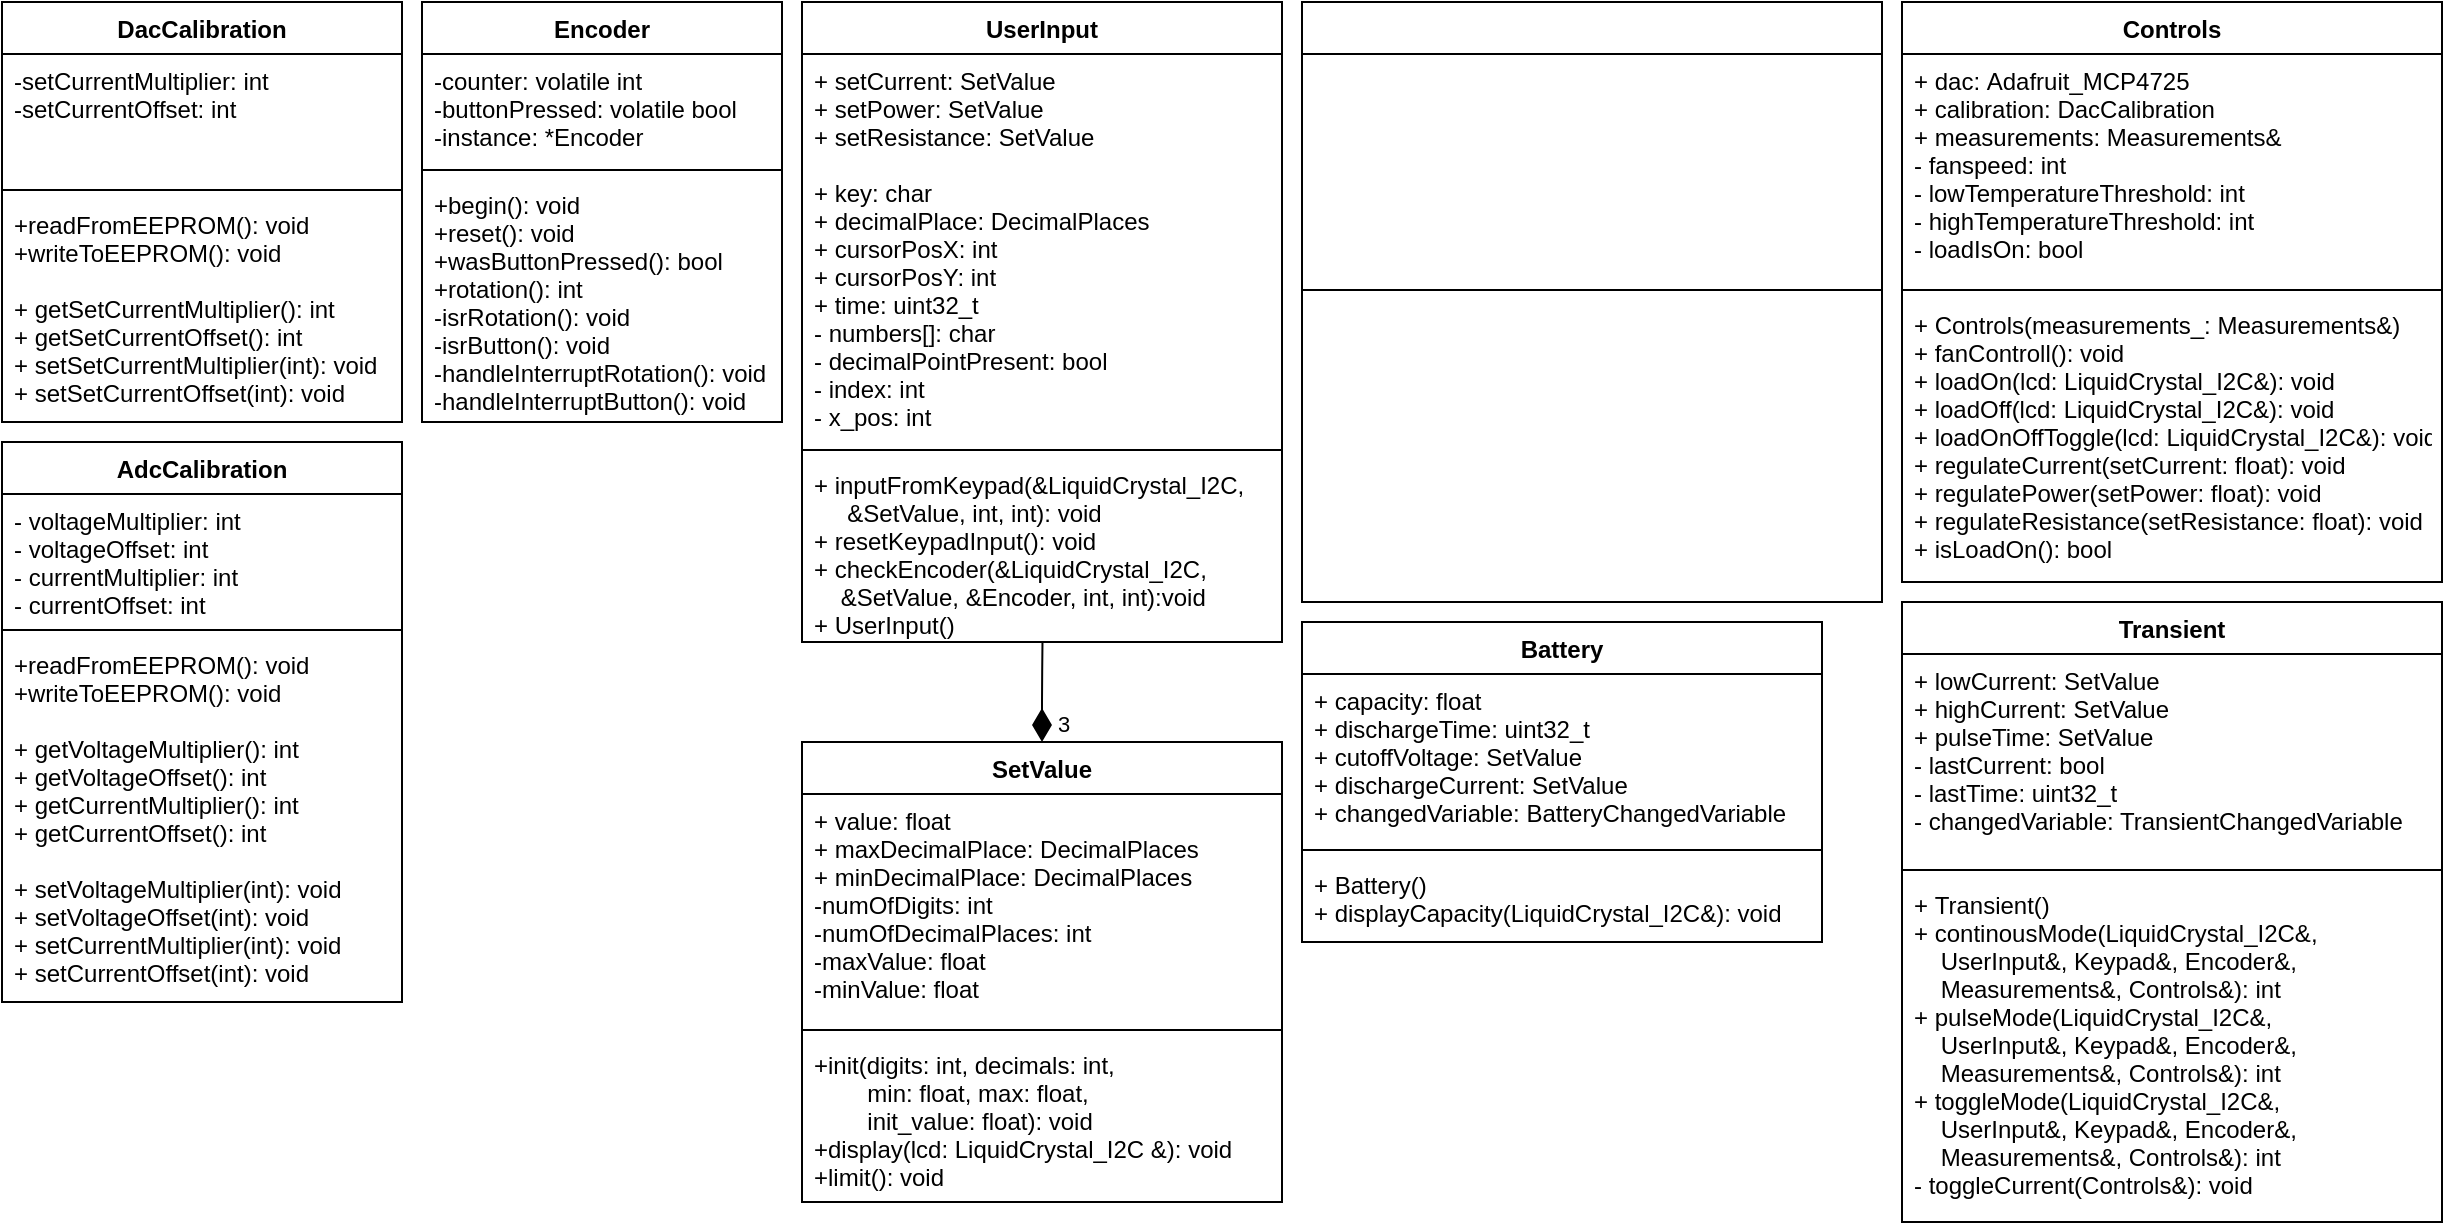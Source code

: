 <mxfile>
    <diagram id="M2BFBASVa4sEkwWjOiuD" name="Strona-1">
        <mxGraphModel dx="1024" dy="212" grid="1" gridSize="10" guides="1" tooltips="1" connect="1" arrows="1" fold="1" page="0" pageScale="1" pageWidth="827" pageHeight="1169" math="0" shadow="0">
            <root>
                <mxCell id="0"/>
                <mxCell id="1" parent="0"/>
                <mxCell id="3" value="DacCalibration" style="swimlane;fontStyle=1;align=center;verticalAlign=top;childLayout=stackLayout;horizontal=1;startSize=26;horizontalStack=0;resizeParent=1;resizeParentMax=0;resizeLast=0;collapsible=1;marginBottom=0;" parent="1" vertex="1">
                    <mxGeometry x="-80" y="10" width="200" height="210" as="geometry"/>
                </mxCell>
                <mxCell id="4" value="-setCurrentMultiplier: int&#10;-setCurrentOffset: int" style="text;strokeColor=none;fillColor=none;align=left;verticalAlign=top;spacingLeft=4;spacingRight=4;overflow=hidden;rotatable=0;points=[[0,0.5],[1,0.5]];portConstraint=eastwest;" parent="3" vertex="1">
                    <mxGeometry y="26" width="200" height="64" as="geometry"/>
                </mxCell>
                <mxCell id="5" value="" style="line;strokeWidth=1;fillColor=none;align=left;verticalAlign=middle;spacingTop=-1;spacingLeft=3;spacingRight=3;rotatable=0;labelPosition=right;points=[];portConstraint=eastwest;" parent="3" vertex="1">
                    <mxGeometry y="90" width="200" height="8" as="geometry"/>
                </mxCell>
                <mxCell id="6" value="+readFromEEPROM(): void&#10;+writeToEEPROM(): void&#10;&#10;+ getSetCurrentMultiplier(): int&#10;+ getSetCurrentOffset(): int&#10;+ setSetCurrentMultiplier(int): void&#10;+ setSetCurrentOffset(int): void" style="text;strokeColor=none;fillColor=none;align=left;verticalAlign=top;spacingLeft=4;spacingRight=4;overflow=hidden;rotatable=0;points=[[0,0.5],[1,0.5]];portConstraint=eastwest;" parent="3" vertex="1">
                    <mxGeometry y="98" width="200" height="112" as="geometry"/>
                </mxCell>
                <mxCell id="7" value="Encoder" style="swimlane;fontStyle=1;align=center;verticalAlign=top;childLayout=stackLayout;horizontal=1;startSize=26;horizontalStack=0;resizeParent=1;resizeParentMax=0;resizeLast=0;collapsible=1;marginBottom=0;" parent="1" vertex="1">
                    <mxGeometry x="130" y="10" width="180" height="210" as="geometry"/>
                </mxCell>
                <mxCell id="8" value="-counter: volatile int&#10;-buttonPressed: volatile bool&#10;-instance: *Encoder" style="text;strokeColor=none;fillColor=none;align=left;verticalAlign=top;spacingLeft=4;spacingRight=4;overflow=hidden;rotatable=0;points=[[0,0.5],[1,0.5]];portConstraint=eastwest;" parent="7" vertex="1">
                    <mxGeometry y="26" width="180" height="54" as="geometry"/>
                </mxCell>
                <mxCell id="9" value="" style="line;strokeWidth=1;fillColor=none;align=left;verticalAlign=middle;spacingTop=-1;spacingLeft=3;spacingRight=3;rotatable=0;labelPosition=right;points=[];portConstraint=eastwest;" parent="7" vertex="1">
                    <mxGeometry y="80" width="180" height="8" as="geometry"/>
                </mxCell>
                <mxCell id="10" value="+begin(): void&#10;+reset(): void&#10;+wasButtonPressed(): bool&#10;+rotation(): int&#10;-isrRotation(): void&#10;-isrButton(): void&#10;-handleInterruptRotation(): void&#10;-handleInterruptButton(): void" style="text;strokeColor=none;fillColor=none;align=left;verticalAlign=top;spacingLeft=4;spacingRight=4;overflow=hidden;rotatable=0;points=[[0,0.5],[1,0.5]];portConstraint=eastwest;" parent="7" vertex="1">
                    <mxGeometry y="88" width="180" height="122" as="geometry"/>
                </mxCell>
                <mxCell id="11" value="UserInput" style="swimlane;fontStyle=1;align=center;verticalAlign=top;childLayout=stackLayout;horizontal=1;startSize=26;horizontalStack=0;resizeParent=1;resizeParentMax=0;resizeLast=0;collapsible=1;marginBottom=0;" parent="1" vertex="1">
                    <mxGeometry x="320" y="10" width="240" height="320" as="geometry"/>
                </mxCell>
                <mxCell id="12" value="+ setCurrent: SetValue&#10;+ setPower: SetValue&#10;+ setResistance: SetValue&#10;&#10;+ key: char&#10;+ decimalPlace: DecimalPlaces&#10;+ cursorPosX: int&#10;+ cursorPosY: int&#10;+ time: uint32_t&#10;- numbers[]: char&#10;- decimalPointPresent: bool&#10;- index: int&#10;- x_pos: int" style="text;strokeColor=none;fillColor=none;align=left;verticalAlign=top;spacingLeft=4;spacingRight=4;overflow=hidden;rotatable=0;points=[[0,0.5],[1,0.5]];portConstraint=eastwest;" parent="11" vertex="1">
                    <mxGeometry y="26" width="240" height="194" as="geometry"/>
                </mxCell>
                <mxCell id="13" value="" style="line;strokeWidth=1;fillColor=none;align=left;verticalAlign=middle;spacingTop=-1;spacingLeft=3;spacingRight=3;rotatable=0;labelPosition=right;points=[];portConstraint=eastwest;" parent="11" vertex="1">
                    <mxGeometry y="220" width="240" height="8" as="geometry"/>
                </mxCell>
                <mxCell id="14" value="+ inputFromKeypad(&amp;LiquidCrystal_I2C,&#10;     &amp;SetValue, int, int): void&#10;+ resetKeypadInput(): void&#10;+ checkEncoder(&amp;LiquidCrystal_I2C,&#10;    &amp;SetValue, &amp;Encoder, int, int):void&#10;+ UserInput()" style="text;strokeColor=none;fillColor=none;align=left;verticalAlign=top;spacingLeft=4;spacingRight=4;overflow=hidden;rotatable=0;points=[[0,0.5],[1,0.5]];portConstraint=eastwest;" parent="11" vertex="1">
                    <mxGeometry y="228" width="240" height="92" as="geometry"/>
                </mxCell>
                <mxCell id="21" value="Measurements" style="swimlane;fontStyle=1;align=center;verticalAlign=top;childLayout=stackLayout;horizontal=1;startSize=26;horizontalStack=0;resizeParent=1;resizeParentMax=0;resizeLast=0;collapsible=1;marginBottom=0;fontColor=#FFFFFF;" parent="1" vertex="1">
                    <mxGeometry x="570" y="10" width="290" height="300" as="geometry"/>
                </mxCell>
                <mxCell id="22" value="+ voltage: float&#10;+ current: float&#10;+ power: float&#10;+ temperature: int&#10;+ calibration: AdcCalibration&#10;+ adc: Adafruit_ADS1115&#10;+ timer: MCP79410_Timer" style="text;strokeColor=none;fillColor=none;align=left;verticalAlign=top;spacingLeft=4;spacingRight=4;overflow=hidden;rotatable=0;points=[[0,0.5],[1,0.5]];portConstraint=eastwest;fontColor=#FFFFFF;" parent="21" vertex="1">
                    <mxGeometry y="26" width="290" height="114" as="geometry"/>
                </mxCell>
                <mxCell id="23" value="" style="line;strokeWidth=1;fillColor=none;align=left;verticalAlign=middle;spacingTop=-1;spacingLeft=3;spacingRight=3;rotatable=0;labelPosition=right;points=[];portConstraint=eastwest;fontColor=#990000;" parent="21" vertex="1">
                    <mxGeometry y="140" width="290" height="8" as="geometry"/>
                </mxCell>
                <mxCell id="24" value="+ Measurements()&#10;+ update(): void&#10;+ displayMeasurements(lcd: LiquidCrystal_I2C&amp;,&#10;    loadIsOn: bool);&#10;+ measureVoltage(): float&#10;+ measureCurrent(): float&#10;+ measureTemperature(): int&#10;- display(lcd: LiquidCrystal_I2C&amp;, value: float, &#10;    numOfDigits: int, numOfDecimalPlaces: int): void&#10;- noLessThanZero(value: float&amp;): void" style="text;strokeColor=none;fillColor=none;align=left;verticalAlign=top;spacingLeft=4;spacingRight=4;overflow=hidden;rotatable=0;points=[[0,0.5],[1,0.5]];portConstraint=eastwest;fontColor=#FFFFFF;" parent="21" vertex="1">
                    <mxGeometry y="148" width="290" height="152" as="geometry"/>
                </mxCell>
                <mxCell id="27" value="SetValue" style="swimlane;fontStyle=1;align=center;verticalAlign=top;childLayout=stackLayout;horizontal=1;startSize=26;horizontalStack=0;resizeParent=1;resizeParentMax=0;resizeLast=0;collapsible=1;marginBottom=0;" parent="1" vertex="1">
                    <mxGeometry x="320" y="380" width="240" height="230" as="geometry"/>
                </mxCell>
                <mxCell id="28" value="+ value: float&#10;+ maxDecimalPlace: DecimalPlaces&#10;+ minDecimalPlace: DecimalPlaces&#10;-numOfDigits: int&#10;-numOfDecimalPlaces: int&#10;-maxValue: float&#10;-minValue: float" style="text;strokeColor=none;fillColor=none;align=left;verticalAlign=top;spacingLeft=4;spacingRight=4;overflow=hidden;rotatable=0;points=[[0,0.5],[1,0.5]];portConstraint=eastwest;" parent="27" vertex="1">
                    <mxGeometry y="26" width="240" height="114" as="geometry"/>
                </mxCell>
                <mxCell id="29" value="" style="line;strokeWidth=1;fillColor=none;align=left;verticalAlign=middle;spacingTop=-1;spacingLeft=3;spacingRight=3;rotatable=0;labelPosition=right;points=[];portConstraint=eastwest;" parent="27" vertex="1">
                    <mxGeometry y="140" width="240" height="8" as="geometry"/>
                </mxCell>
                <mxCell id="30" value="+init(digits: int, decimals: int,&#10;        min: float, max: float, &#10;        init_value: float): void&#10;+display(lcd: LiquidCrystal_I2C &amp;): void&#10;+limit(): void&#10;" style="text;strokeColor=none;fillColor=none;align=left;verticalAlign=top;spacingLeft=4;spacingRight=4;overflow=hidden;rotatable=0;points=[[0,0.5],[1,0.5]];portConstraint=eastwest;" parent="27" vertex="1">
                    <mxGeometry y="148" width="240" height="82" as="geometry"/>
                </mxCell>
                <mxCell id="32" value="3" style="endArrow=none;html=1;endSize=12;startArrow=diamondThin;startSize=14;startFill=1;edgeStyle=orthogonalEdgeStyle;align=left;verticalAlign=bottom;strokeColor=default;endFill=0;entryX=0.501;entryY=1.001;entryDx=0;entryDy=0;entryPerimeter=0;" parent="1" source="27" target="14" edge="1">
                    <mxGeometry x="-1" y="-6" relative="1" as="geometry">
                        <mxPoint x="640" y="220" as="sourcePoint"/>
                        <mxPoint x="439" y="350" as="targetPoint"/>
                        <mxPoint as="offset"/>
                        <Array as="points"/>
                    </mxGeometry>
                </mxCell>
                <mxCell id="33" value="AdcCalibration" style="swimlane;fontStyle=1;align=center;verticalAlign=top;childLayout=stackLayout;horizontal=1;startSize=26;horizontalStack=0;resizeParent=1;resizeParentMax=0;resizeLast=0;collapsible=1;marginBottom=0;" parent="1" vertex="1">
                    <mxGeometry x="-80" y="230" width="200" height="280" as="geometry"/>
                </mxCell>
                <mxCell id="34" value="- voltageMultiplier: int&#10;- voltageOffset: int&#10;- currentMultiplier: int&#10;- currentOffset: int" style="text;strokeColor=none;fillColor=none;align=left;verticalAlign=top;spacingLeft=4;spacingRight=4;overflow=hidden;rotatable=0;points=[[0,0.5],[1,0.5]];portConstraint=eastwest;" parent="33" vertex="1">
                    <mxGeometry y="26" width="200" height="64" as="geometry"/>
                </mxCell>
                <mxCell id="35" value="" style="line;strokeWidth=1;fillColor=none;align=left;verticalAlign=middle;spacingTop=-1;spacingLeft=3;spacingRight=3;rotatable=0;labelPosition=right;points=[];portConstraint=eastwest;" parent="33" vertex="1">
                    <mxGeometry y="90" width="200" height="8" as="geometry"/>
                </mxCell>
                <mxCell id="36" value="+readFromEEPROM(): void&#10;+writeToEEPROM(): void&#10;&#10;+ getVoltageMultiplier(): int&#10;+ getVoltageOffset(): int&#10;+ getCurrentMultiplier(): int&#10;+ getCurrentOffset(): int&#10;&#10;+ setVoltageMultiplier(int): void&#10;+ setVoltageOffset(int): void&#10;+ setCurrentMultiplier(int): void&#10;+ setCurrentOffset(int): void" style="text;strokeColor=none;fillColor=none;align=left;verticalAlign=top;spacingLeft=4;spacingRight=4;overflow=hidden;rotatable=0;points=[[0,0.5],[1,0.5]];portConstraint=eastwest;" parent="33" vertex="1">
                    <mxGeometry y="98" width="200" height="182" as="geometry"/>
                </mxCell>
                <mxCell id="37" value="Battery" style="swimlane;fontStyle=1;align=center;verticalAlign=top;childLayout=stackLayout;horizontal=1;startSize=26;horizontalStack=0;resizeParent=1;resizeParentMax=0;resizeLast=0;collapsible=1;marginBottom=0;" parent="1" vertex="1">
                    <mxGeometry x="570" y="320" width="260" height="160" as="geometry"/>
                </mxCell>
                <mxCell id="38" value="+ capacity: float&#10;+ dischargeTime: uint32_t&#10;+ cutoffVoltage: SetValue&#10;+ dischargeCurrent: SetValue&#10;+ changedVariable: BatteryChangedVariable" style="text;strokeColor=none;fillColor=none;align=left;verticalAlign=top;spacingLeft=4;spacingRight=4;overflow=hidden;rotatable=0;points=[[0,0.5],[1,0.5]];portConstraint=eastwest;" parent="37" vertex="1">
                    <mxGeometry y="26" width="260" height="84" as="geometry"/>
                </mxCell>
                <mxCell id="39" value="" style="line;strokeWidth=1;fillColor=none;align=left;verticalAlign=middle;spacingTop=-1;spacingLeft=3;spacingRight=3;rotatable=0;labelPosition=right;points=[];portConstraint=eastwest;" parent="37" vertex="1">
                    <mxGeometry y="110" width="260" height="8" as="geometry"/>
                </mxCell>
                <mxCell id="40" value="+ Battery()&#10;+ displayCapacity(LiquidCrystal_I2C&amp;): void" style="text;strokeColor=none;fillColor=none;align=left;verticalAlign=top;spacingLeft=4;spacingRight=4;overflow=hidden;rotatable=0;points=[[0,0.5],[1,0.5]];portConstraint=eastwest;" parent="37" vertex="1">
                    <mxGeometry y="118" width="260" height="42" as="geometry"/>
                </mxCell>
                <mxCell id="41" value="Controls" style="swimlane;fontStyle=1;align=center;verticalAlign=top;childLayout=stackLayout;horizontal=1;startSize=26;horizontalStack=0;resizeParent=1;resizeParentMax=0;resizeLast=0;collapsible=1;marginBottom=0;" parent="1" vertex="1">
                    <mxGeometry x="870" y="10" width="270" height="290" as="geometry"/>
                </mxCell>
                <mxCell id="42" value="+ dac: Adafruit_MCP4725&#10;+ calibration: DacCalibration&#10;+ measurements: Measurements&amp;&#10;- fanspeed: int&#10;- lowTemperatureThreshold: int&#10;- highTemperatureThreshold: int&#10;- loadIsOn: bool" style="text;strokeColor=none;fillColor=none;align=left;verticalAlign=top;spacingLeft=4;spacingRight=4;overflow=hidden;rotatable=0;points=[[0,0.5],[1,0.5]];portConstraint=eastwest;" parent="41" vertex="1">
                    <mxGeometry y="26" width="270" height="114" as="geometry"/>
                </mxCell>
                <mxCell id="43" value="" style="line;strokeWidth=1;fillColor=none;align=left;verticalAlign=middle;spacingTop=-1;spacingLeft=3;spacingRight=3;rotatable=0;labelPosition=right;points=[];portConstraint=eastwest;" parent="41" vertex="1">
                    <mxGeometry y="140" width="270" height="8" as="geometry"/>
                </mxCell>
                <mxCell id="44" value="+ Controls(measurements_: Measurements&amp;)&#10;+ fanControll(): void&#10;+ loadOn(lcd: LiquidCrystal_I2C&amp;): void&#10;+ loadOff(lcd: LiquidCrystal_I2C&amp;): void&#10;+ loadOnOffToggle(lcd: LiquidCrystal_I2C&amp;): void&#10;+ regulateCurrent(setCurrent: float): void&#10;+ regulatePower(setPower: float): void&#10;+ regulateResistance(setResistance: float): void&#10;+ isLoadOn(): bool&#10;" style="text;strokeColor=none;fillColor=none;align=left;verticalAlign=top;spacingLeft=4;spacingRight=4;overflow=hidden;rotatable=0;points=[[0,0.5],[1,0.5]];portConstraint=eastwest;" parent="41" vertex="1">
                    <mxGeometry y="148" width="270" height="142" as="geometry"/>
                </mxCell>
                <mxCell id="45" value="Transient" style="swimlane;fontStyle=1;align=center;verticalAlign=top;childLayout=stackLayout;horizontal=1;startSize=26;horizontalStack=0;resizeParent=1;resizeParentMax=0;resizeLast=0;collapsible=1;marginBottom=0;" parent="1" vertex="1">
                    <mxGeometry x="870" y="310" width="270" height="310" as="geometry"/>
                </mxCell>
                <mxCell id="46" value="+ lowCurrent: SetValue&#10;+ highCurrent: SetValue&#10;+ pulseTime: SetValue&#10;- lastCurrent: bool&#10;- lastTime: uint32_t&#10;- changedVariable: TransientChangedVariable" style="text;strokeColor=none;fillColor=none;align=left;verticalAlign=top;spacingLeft=4;spacingRight=4;overflow=hidden;rotatable=0;points=[[0,0.5],[1,0.5]];portConstraint=eastwest;" parent="45" vertex="1">
                    <mxGeometry y="26" width="270" height="104" as="geometry"/>
                </mxCell>
                <mxCell id="47" value="" style="line;strokeWidth=1;fillColor=none;align=left;verticalAlign=middle;spacingTop=-1;spacingLeft=3;spacingRight=3;rotatable=0;labelPosition=right;points=[];portConstraint=eastwest;" parent="45" vertex="1">
                    <mxGeometry y="130" width="270" height="8" as="geometry"/>
                </mxCell>
                <mxCell id="48" value="+ Transient()&#10;+ continousMode(LiquidCrystal_I2C&amp;,&#10;    UserInput&amp;, Keypad&amp;, Encoder&amp;, &#10;    Measurements&amp;, Controls&amp;): int&#10;+ pulseMode(LiquidCrystal_I2C&amp;,&#10;    UserInput&amp;, Keypad&amp;, Encoder&amp;, &#10;    Measurements&amp;, Controls&amp;): int&#10;+ toggleMode(LiquidCrystal_I2C&amp;,&#10;    UserInput&amp;, Keypad&amp;, Encoder&amp;, &#10;    Measurements&amp;, Controls&amp;): int&#10;- toggleCurrent(Controls&amp;): void" style="text;strokeColor=none;fillColor=none;align=left;verticalAlign=top;spacingLeft=4;spacingRight=4;overflow=hidden;rotatable=0;points=[[0,0.5],[1,0.5]];portConstraint=eastwest;" parent="45" vertex="1">
                    <mxGeometry y="138" width="270" height="172" as="geometry"/>
                </mxCell>
            </root>
        </mxGraphModel>
    </diagram>
</mxfile>